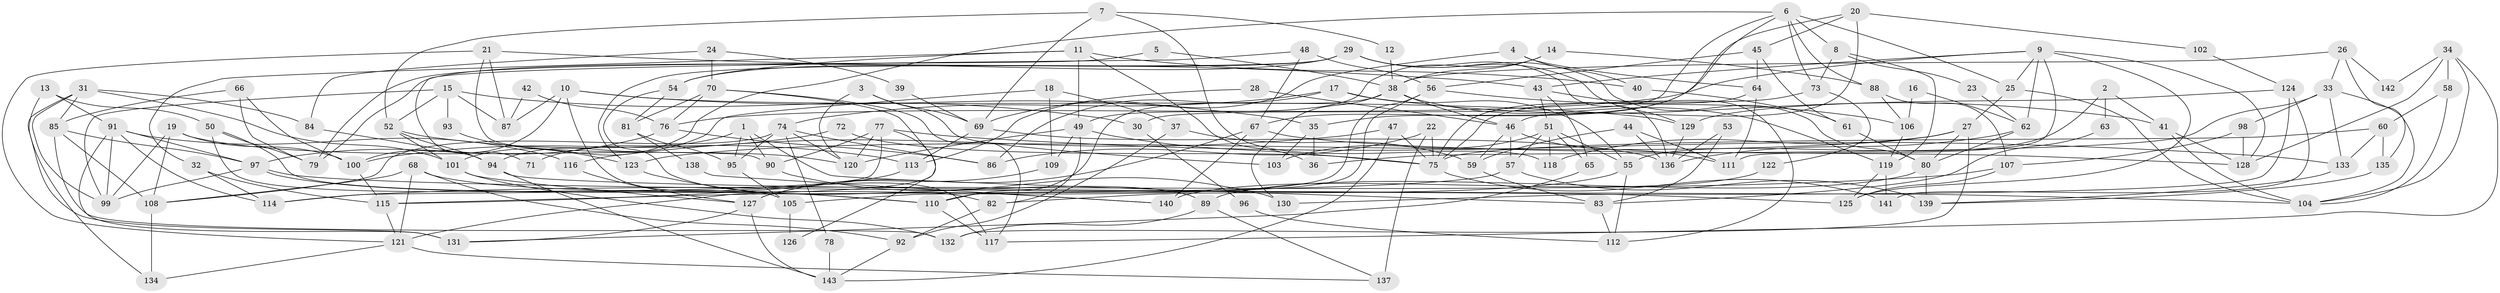 // Generated by graph-tools (version 1.1) at 2025/26/03/09/25 03:26:16]
// undirected, 143 vertices, 286 edges
graph export_dot {
graph [start="1"]
  node [color=gray90,style=filled];
  1;
  2;
  3;
  4;
  5;
  6;
  7;
  8;
  9;
  10;
  11;
  12;
  13;
  14;
  15;
  16;
  17;
  18;
  19;
  20;
  21;
  22;
  23;
  24;
  25;
  26;
  27;
  28;
  29;
  30;
  31;
  32;
  33;
  34;
  35;
  36;
  37;
  38;
  39;
  40;
  41;
  42;
  43;
  44;
  45;
  46;
  47;
  48;
  49;
  50;
  51;
  52;
  53;
  54;
  55;
  56;
  57;
  58;
  59;
  60;
  61;
  62;
  63;
  64;
  65;
  66;
  67;
  68;
  69;
  70;
  71;
  72;
  73;
  74;
  75;
  76;
  77;
  78;
  79;
  80;
  81;
  82;
  83;
  84;
  85;
  86;
  87;
  88;
  89;
  90;
  91;
  92;
  93;
  94;
  95;
  96;
  97;
  98;
  99;
  100;
  101;
  102;
  103;
  104;
  105;
  106;
  107;
  108;
  109;
  110;
  111;
  112;
  113;
  114;
  115;
  116;
  117;
  118;
  119;
  120;
  121;
  122;
  123;
  124;
  125;
  126;
  127;
  128;
  129;
  130;
  131;
  132;
  133;
  134;
  135;
  136;
  137;
  138;
  139;
  140;
  141;
  142;
  143;
  1 -- 90;
  1 -- 83;
  1 -- 71;
  1 -- 95;
  2 -- 41;
  2 -- 55;
  2 -- 63;
  3 -- 120;
  3 -- 69;
  3 -- 103;
  4 -- 113;
  4 -- 64;
  4 -- 40;
  5 -- 38;
  5 -- 79;
  6 -- 25;
  6 -- 101;
  6 -- 8;
  6 -- 30;
  6 -- 35;
  6 -- 73;
  6 -- 88;
  7 -- 52;
  7 -- 69;
  7 -- 12;
  7 -- 118;
  8 -- 73;
  8 -- 23;
  8 -- 119;
  9 -- 43;
  9 -- 125;
  9 -- 25;
  9 -- 62;
  9 -- 76;
  9 -- 111;
  9 -- 128;
  10 -- 129;
  10 -- 87;
  10 -- 35;
  10 -- 100;
  10 -- 117;
  11 -- 49;
  11 -- 54;
  11 -- 32;
  11 -- 36;
  11 -- 40;
  12 -- 38;
  13 -- 50;
  13 -- 131;
  13 -- 91;
  14 -- 88;
  14 -- 38;
  14 -- 49;
  15 -- 99;
  15 -- 52;
  15 -- 30;
  15 -- 87;
  15 -- 93;
  16 -- 62;
  16 -- 106;
  17 -- 55;
  17 -- 74;
  17 -- 41;
  17 -- 86;
  18 -- 37;
  18 -- 109;
  18 -- 94;
  19 -- 120;
  19 -- 108;
  19 -- 99;
  19 -- 100;
  20 -- 45;
  20 -- 67;
  20 -- 46;
  20 -- 102;
  21 -- 43;
  21 -- 121;
  21 -- 87;
  21 -- 90;
  22 -- 86;
  22 -- 75;
  22 -- 137;
  23 -- 62;
  24 -- 70;
  24 -- 84;
  24 -- 39;
  25 -- 104;
  25 -- 27;
  26 -- 38;
  26 -- 33;
  26 -- 135;
  26 -- 142;
  27 -- 118;
  27 -- 80;
  27 -- 123;
  27 -- 132;
  28 -- 69;
  28 -- 46;
  29 -- 129;
  29 -- 54;
  29 -- 79;
  29 -- 80;
  29 -- 123;
  29 -- 136;
  30 -- 96;
  31 -- 99;
  31 -- 85;
  31 -- 84;
  31 -- 101;
  31 -- 134;
  32 -- 114;
  32 -- 115;
  33 -- 104;
  33 -- 36;
  33 -- 98;
  33 -- 133;
  34 -- 104;
  34 -- 58;
  34 -- 117;
  34 -- 128;
  34 -- 142;
  35 -- 36;
  35 -- 103;
  37 -- 59;
  37 -- 92;
  38 -- 119;
  38 -- 110;
  38 -- 46;
  38 -- 130;
  39 -- 69;
  40 -- 61;
  41 -- 128;
  41 -- 104;
  42 -- 87;
  42 -- 76;
  43 -- 51;
  43 -- 65;
  43 -- 112;
  44 -- 136;
  44 -- 111;
  44 -- 59;
  45 -- 64;
  45 -- 61;
  45 -- 56;
  46 -- 57;
  46 -- 59;
  46 -- 111;
  47 -- 116;
  47 -- 75;
  47 -- 143;
  48 -- 67;
  48 -- 56;
  48 -- 71;
  49 -- 120;
  49 -- 75;
  49 -- 82;
  49 -- 109;
  50 -- 79;
  50 -- 105;
  50 -- 82;
  51 -- 103;
  51 -- 57;
  51 -- 55;
  51 -- 65;
  51 -- 118;
  52 -- 94;
  52 -- 101;
  52 -- 113;
  53 -- 136;
  53 -- 83;
  54 -- 81;
  54 -- 89;
  55 -- 82;
  55 -- 112;
  56 -- 110;
  56 -- 105;
  56 -- 106;
  57 -- 115;
  57 -- 139;
  58 -- 104;
  58 -- 60;
  59 -- 83;
  60 -- 135;
  60 -- 133;
  60 -- 75;
  61 -- 80;
  62 -- 80;
  62 -- 136;
  63 -- 83;
  64 -- 111;
  64 -- 75;
  65 -- 131;
  66 -- 85;
  66 -- 100;
  66 -- 79;
  67 -- 127;
  67 -- 128;
  67 -- 140;
  68 -- 110;
  68 -- 121;
  68 -- 92;
  68 -- 108;
  69 -- 113;
  69 -- 136;
  70 -- 117;
  70 -- 121;
  70 -- 76;
  70 -- 81;
  72 -- 75;
  72 -- 100;
  73 -- 75;
  73 -- 122;
  74 -- 108;
  74 -- 86;
  74 -- 78;
  74 -- 95;
  74 -- 120;
  75 -- 141;
  76 -- 86;
  76 -- 97;
  77 -- 114;
  77 -- 133;
  77 -- 90;
  77 -- 120;
  77 -- 126;
  78 -- 143;
  80 -- 89;
  80 -- 139;
  81 -- 95;
  81 -- 138;
  82 -- 92;
  83 -- 112;
  84 -- 94;
  85 -- 108;
  85 -- 97;
  85 -- 132;
  88 -- 107;
  88 -- 106;
  89 -- 132;
  89 -- 137;
  90 -- 130;
  91 -- 99;
  91 -- 97;
  91 -- 114;
  91 -- 116;
  91 -- 131;
  92 -- 143;
  93 -- 123;
  94 -- 143;
  94 -- 104;
  95 -- 105;
  96 -- 112;
  97 -- 99;
  97 -- 110;
  97 -- 125;
  98 -- 128;
  98 -- 107;
  100 -- 115;
  101 -- 132;
  101 -- 127;
  102 -- 124;
  105 -- 126;
  106 -- 119;
  107 -- 125;
  107 -- 114;
  108 -- 134;
  109 -- 127;
  110 -- 117;
  113 -- 115;
  115 -- 121;
  116 -- 127;
  119 -- 125;
  119 -- 141;
  121 -- 137;
  121 -- 134;
  122 -- 140;
  123 -- 140;
  124 -- 130;
  124 -- 141;
  124 -- 129;
  127 -- 143;
  127 -- 131;
  129 -- 136;
  133 -- 139;
  135 -- 139;
  138 -- 140;
}
